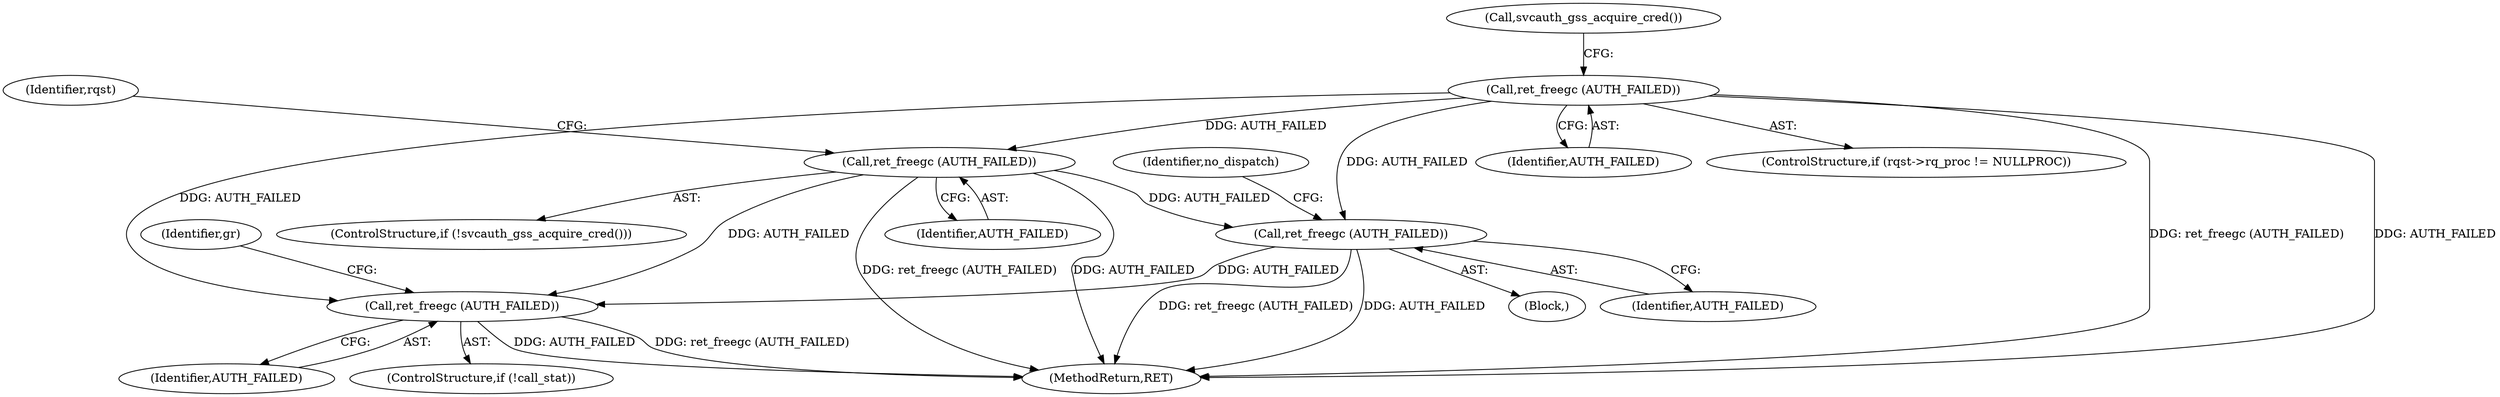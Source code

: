 digraph "0_krb5_5bb8a6b9c9eb8dd22bc9526751610aaa255ead9c@API" {
"1000502" [label="(Call,ret_freegc (AUTH_FAILED))"];
"1000442" [label="(Call,ret_freegc (AUTH_FAILED))"];
"1000437" [label="(Call,ret_freegc (AUTH_FAILED))"];
"1000468" [label="(Call,ret_freegc (AUTH_FAILED))"];
"1000472" [label="(Identifier,no_dispatch)"];
"1000438" [label="(Identifier,AUTH_FAILED)"];
"1000442" [label="(Call,ret_freegc (AUTH_FAILED))"];
"1000447" [label="(Identifier,rqst)"];
"1000469" [label="(Identifier,AUTH_FAILED)"];
"1000460" [label="(Block,)"];
"1000431" [label="(ControlStructure,if (rqst->rq_proc != NULLPROC))"];
"1000507" [label="(Identifier,gr)"];
"1000616" [label="(MethodReturn,RET)"];
"1000499" [label="(ControlStructure,if (!call_stat))"];
"1000468" [label="(Call,ret_freegc (AUTH_FAILED))"];
"1000443" [label="(Identifier,AUTH_FAILED)"];
"1000502" [label="(Call,ret_freegc (AUTH_FAILED))"];
"1000503" [label="(Identifier,AUTH_FAILED)"];
"1000437" [label="(Call,ret_freegc (AUTH_FAILED))"];
"1000439" [label="(ControlStructure,if (!svcauth_gss_acquire_cred()))"];
"1000441" [label="(Call,svcauth_gss_acquire_cred())"];
"1000502" -> "1000499"  [label="AST: "];
"1000502" -> "1000503"  [label="CFG: "];
"1000503" -> "1000502"  [label="AST: "];
"1000507" -> "1000502"  [label="CFG: "];
"1000502" -> "1000616"  [label="DDG: AUTH_FAILED"];
"1000502" -> "1000616"  [label="DDG: ret_freegc (AUTH_FAILED)"];
"1000442" -> "1000502"  [label="DDG: AUTH_FAILED"];
"1000437" -> "1000502"  [label="DDG: AUTH_FAILED"];
"1000468" -> "1000502"  [label="DDG: AUTH_FAILED"];
"1000442" -> "1000439"  [label="AST: "];
"1000442" -> "1000443"  [label="CFG: "];
"1000443" -> "1000442"  [label="AST: "];
"1000447" -> "1000442"  [label="CFG: "];
"1000442" -> "1000616"  [label="DDG: ret_freegc (AUTH_FAILED)"];
"1000442" -> "1000616"  [label="DDG: AUTH_FAILED"];
"1000437" -> "1000442"  [label="DDG: AUTH_FAILED"];
"1000442" -> "1000468"  [label="DDG: AUTH_FAILED"];
"1000437" -> "1000431"  [label="AST: "];
"1000437" -> "1000438"  [label="CFG: "];
"1000438" -> "1000437"  [label="AST: "];
"1000441" -> "1000437"  [label="CFG: "];
"1000437" -> "1000616"  [label="DDG: ret_freegc (AUTH_FAILED)"];
"1000437" -> "1000616"  [label="DDG: AUTH_FAILED"];
"1000437" -> "1000468"  [label="DDG: AUTH_FAILED"];
"1000468" -> "1000460"  [label="AST: "];
"1000468" -> "1000469"  [label="CFG: "];
"1000469" -> "1000468"  [label="AST: "];
"1000472" -> "1000468"  [label="CFG: "];
"1000468" -> "1000616"  [label="DDG: ret_freegc (AUTH_FAILED)"];
"1000468" -> "1000616"  [label="DDG: AUTH_FAILED"];
}
